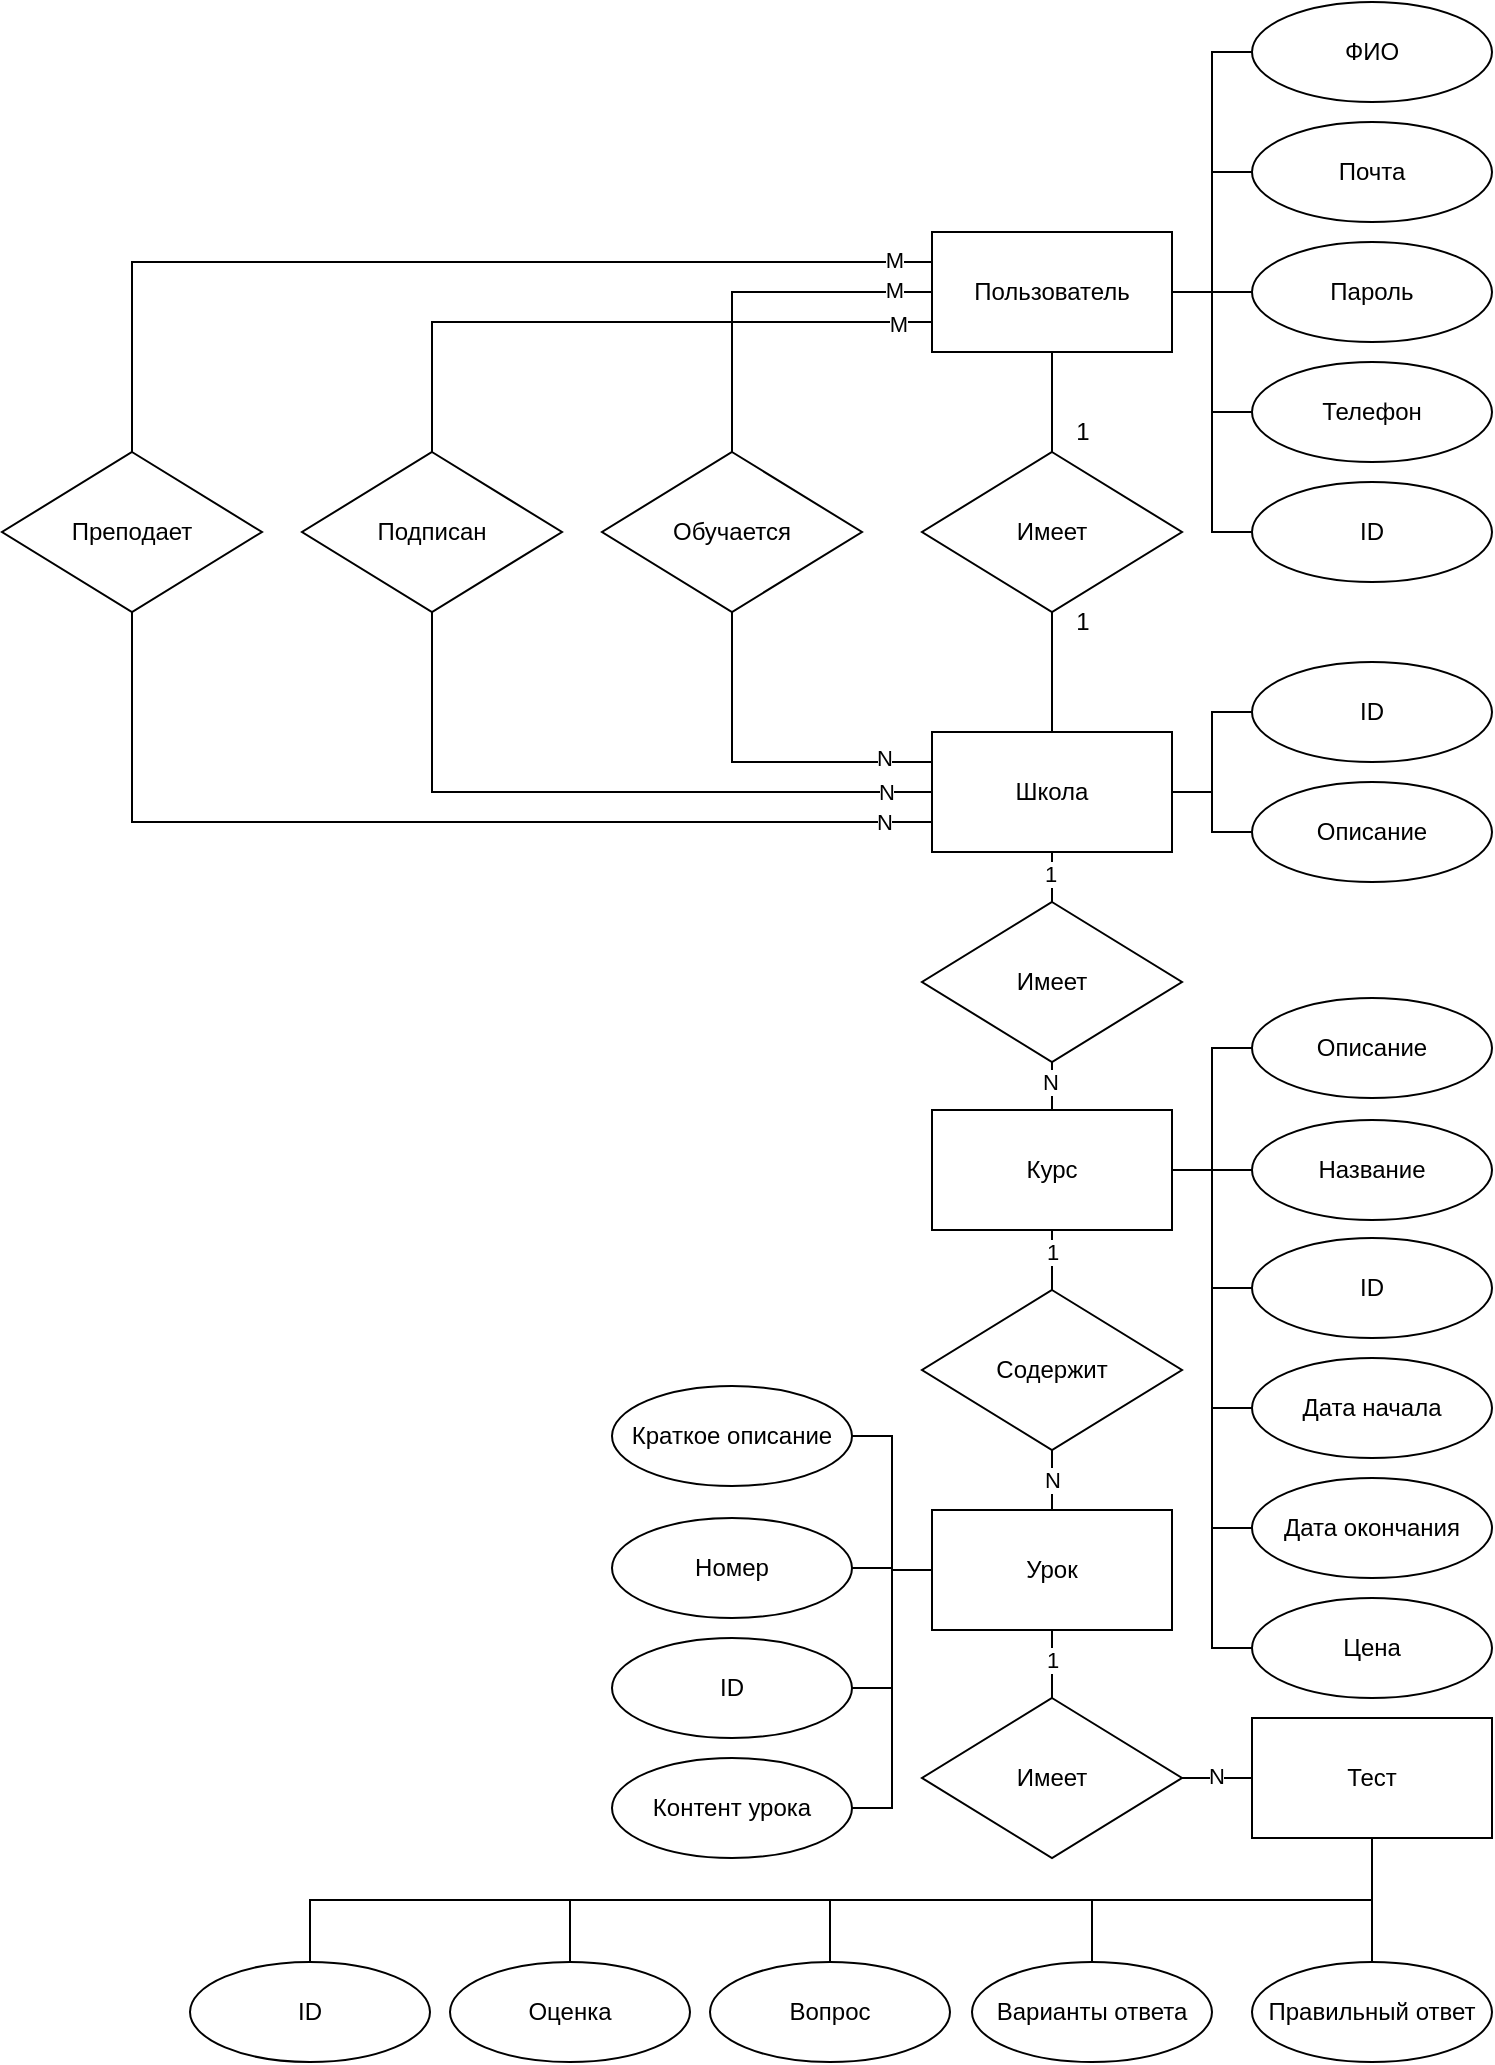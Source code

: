 <mxfile version="24.7.17">
  <diagram name="Page-1" id="x6YaAhDP7O0NWMj4q5g-">
    <mxGraphModel dx="938" dy="709" grid="1" gridSize="10" guides="1" tooltips="1" connect="1" arrows="1" fold="1" page="1" pageScale="1" pageWidth="827" pageHeight="1169" math="0" shadow="0">
      <root>
        <mxCell id="0" />
        <mxCell id="1" parent="0" />
        <mxCell id="wmuh265id5Z9wnBF3gp4-1" style="edgeStyle=orthogonalEdgeStyle;rounded=0;orthogonalLoop=1;jettySize=auto;html=1;exitX=1;exitY=0.5;exitDx=0;exitDy=0;entryX=0;entryY=0.5;entryDx=0;entryDy=0;endArrow=none;endFill=0;" parent="1" source="wmuh265id5Z9wnBF3gp4-7" target="wmuh265id5Z9wnBF3gp4-8" edge="1">
          <mxGeometry relative="1" as="geometry" />
        </mxCell>
        <mxCell id="wmuh265id5Z9wnBF3gp4-2" style="edgeStyle=orthogonalEdgeStyle;rounded=0;orthogonalLoop=1;jettySize=auto;html=1;exitX=1;exitY=0.5;exitDx=0;exitDy=0;entryX=0;entryY=0.5;entryDx=0;entryDy=0;endArrow=none;endFill=0;" parent="1" source="wmuh265id5Z9wnBF3gp4-7" target="wmuh265id5Z9wnBF3gp4-9" edge="1">
          <mxGeometry relative="1" as="geometry" />
        </mxCell>
        <mxCell id="wmuh265id5Z9wnBF3gp4-3" style="edgeStyle=orthogonalEdgeStyle;rounded=0;orthogonalLoop=1;jettySize=auto;html=1;exitX=1;exitY=0.5;exitDx=0;exitDy=0;entryX=0;entryY=0.5;entryDx=0;entryDy=0;endArrow=none;endFill=0;" parent="1" source="wmuh265id5Z9wnBF3gp4-7" target="wmuh265id5Z9wnBF3gp4-10" edge="1">
          <mxGeometry relative="1" as="geometry" />
        </mxCell>
        <mxCell id="wmuh265id5Z9wnBF3gp4-4" style="edgeStyle=orthogonalEdgeStyle;rounded=0;orthogonalLoop=1;jettySize=auto;html=1;exitX=1;exitY=0.5;exitDx=0;exitDy=0;entryX=0;entryY=0.5;entryDx=0;entryDy=0;endArrow=none;endFill=0;" parent="1" source="wmuh265id5Z9wnBF3gp4-7" target="wmuh265id5Z9wnBF3gp4-11" edge="1">
          <mxGeometry relative="1" as="geometry" />
        </mxCell>
        <mxCell id="wmuh265id5Z9wnBF3gp4-5" style="edgeStyle=orthogonalEdgeStyle;rounded=0;orthogonalLoop=1;jettySize=auto;html=1;exitX=1;exitY=0.5;exitDx=0;exitDy=0;entryX=0;entryY=0.5;entryDx=0;entryDy=0;endArrow=none;endFill=0;" parent="1" source="wmuh265id5Z9wnBF3gp4-7" target="wmuh265id5Z9wnBF3gp4-12" edge="1">
          <mxGeometry relative="1" as="geometry" />
        </mxCell>
        <mxCell id="wmuh265id5Z9wnBF3gp4-6" style="edgeStyle=orthogonalEdgeStyle;rounded=0;orthogonalLoop=1;jettySize=auto;html=1;exitX=0.5;exitY=1;exitDx=0;exitDy=0;entryX=0.5;entryY=0;entryDx=0;entryDy=0;endArrow=none;endFill=0;" parent="1" source="wmuh265id5Z9wnBF3gp4-7" target="wmuh265id5Z9wnBF3gp4-14" edge="1">
          <mxGeometry relative="1" as="geometry" />
        </mxCell>
        <mxCell id="wmuh265id5Z9wnBF3gp4-45" style="edgeStyle=orthogonalEdgeStyle;rounded=0;orthogonalLoop=1;jettySize=auto;html=1;exitX=0;exitY=0.75;exitDx=0;exitDy=0;entryX=0.5;entryY=0;entryDx=0;entryDy=0;endArrow=none;endFill=0;" parent="1" source="wmuh265id5Z9wnBF3gp4-7" target="wmuh265id5Z9wnBF3gp4-44" edge="1">
          <mxGeometry relative="1" as="geometry" />
        </mxCell>
        <mxCell id="wmuh265id5Z9wnBF3gp4-101" value="M" style="edgeLabel;html=1;align=center;verticalAlign=middle;resizable=0;points=[];" parent="wmuh265id5Z9wnBF3gp4-45" vertex="1" connectable="0">
          <mxGeometry x="-0.892" y="1" relative="1" as="geometry">
            <mxPoint as="offset" />
          </mxGeometry>
        </mxCell>
        <mxCell id="wmuh265id5Z9wnBF3gp4-77" style="edgeStyle=orthogonalEdgeStyle;rounded=0;orthogonalLoop=1;jettySize=auto;html=1;exitX=0;exitY=0.5;exitDx=0;exitDy=0;entryX=0.5;entryY=0;entryDx=0;entryDy=0;endArrow=none;endFill=0;" parent="1" source="wmuh265id5Z9wnBF3gp4-7" target="wmuh265id5Z9wnBF3gp4-24" edge="1">
          <mxGeometry relative="1" as="geometry" />
        </mxCell>
        <mxCell id="wmuh265id5Z9wnBF3gp4-99" value="M" style="edgeLabel;html=1;align=center;verticalAlign=middle;resizable=0;points=[];" parent="wmuh265id5Z9wnBF3gp4-77" vertex="1" connectable="0">
          <mxGeometry x="-0.789" y="-1" relative="1" as="geometry">
            <mxPoint as="offset" />
          </mxGeometry>
        </mxCell>
        <mxCell id="wmuh265id5Z9wnBF3gp4-80" style="edgeStyle=orthogonalEdgeStyle;rounded=0;orthogonalLoop=1;jettySize=auto;html=1;exitX=0;exitY=0.25;exitDx=0;exitDy=0;entryX=0.5;entryY=0;entryDx=0;entryDy=0;endArrow=none;endFill=0;" parent="1" source="wmuh265id5Z9wnBF3gp4-7" target="wmuh265id5Z9wnBF3gp4-79" edge="1">
          <mxGeometry relative="1" as="geometry" />
        </mxCell>
        <mxCell id="wmuh265id5Z9wnBF3gp4-102" value="M" style="edgeLabel;html=1;align=center;verticalAlign=middle;resizable=0;points=[];" parent="wmuh265id5Z9wnBF3gp4-80" vertex="1" connectable="0">
          <mxGeometry x="-0.923" y="-1" relative="1" as="geometry">
            <mxPoint as="offset" />
          </mxGeometry>
        </mxCell>
        <mxCell id="wmuh265id5Z9wnBF3gp4-7" value="Пользователь" style="rounded=0;whiteSpace=wrap;html=1;" parent="1" vertex="1">
          <mxGeometry x="471" y="205" width="120" height="60" as="geometry" />
        </mxCell>
        <mxCell id="wmuh265id5Z9wnBF3gp4-8" value="ФИО" style="ellipse;whiteSpace=wrap;html=1;" parent="1" vertex="1">
          <mxGeometry x="631" y="90" width="120" height="50" as="geometry" />
        </mxCell>
        <mxCell id="wmuh265id5Z9wnBF3gp4-9" value="Почта" style="ellipse;whiteSpace=wrap;html=1;" parent="1" vertex="1">
          <mxGeometry x="631" y="150" width="120" height="50" as="geometry" />
        </mxCell>
        <mxCell id="wmuh265id5Z9wnBF3gp4-10" value="Пароль" style="ellipse;whiteSpace=wrap;html=1;" parent="1" vertex="1">
          <mxGeometry x="631" y="210" width="120" height="50" as="geometry" />
        </mxCell>
        <mxCell id="wmuh265id5Z9wnBF3gp4-11" value="Телефон" style="ellipse;whiteSpace=wrap;html=1;" parent="1" vertex="1">
          <mxGeometry x="631" y="270" width="120" height="50" as="geometry" />
        </mxCell>
        <mxCell id="wmuh265id5Z9wnBF3gp4-12" value="ID&lt;br&gt;" style="ellipse;whiteSpace=wrap;html=1;" parent="1" vertex="1">
          <mxGeometry x="631" y="330" width="120" height="50" as="geometry" />
        </mxCell>
        <mxCell id="wmuh265id5Z9wnBF3gp4-13" style="edgeStyle=orthogonalEdgeStyle;rounded=0;orthogonalLoop=1;jettySize=auto;html=1;exitX=0.5;exitY=1;exitDx=0;exitDy=0;entryX=0.5;entryY=0;entryDx=0;entryDy=0;endArrow=none;endFill=0;" parent="1" source="wmuh265id5Z9wnBF3gp4-14" target="wmuh265id5Z9wnBF3gp4-16" edge="1">
          <mxGeometry relative="1" as="geometry" />
        </mxCell>
        <mxCell id="wmuh265id5Z9wnBF3gp4-14" value="Имеет" style="rhombus;whiteSpace=wrap;html=1;" parent="1" vertex="1">
          <mxGeometry x="466" y="315" width="130" height="80" as="geometry" />
        </mxCell>
        <mxCell id="wmuh265id5Z9wnBF3gp4-15" style="edgeStyle=orthogonalEdgeStyle;rounded=0;orthogonalLoop=1;jettySize=auto;html=1;exitX=1;exitY=0.5;exitDx=0;exitDy=0;entryX=0;entryY=0.5;entryDx=0;entryDy=0;endArrow=none;endFill=0;" parent="1" source="wmuh265id5Z9wnBF3gp4-16" target="wmuh265id5Z9wnBF3gp4-17" edge="1">
          <mxGeometry relative="1" as="geometry" />
        </mxCell>
        <mxCell id="wmuh265id5Z9wnBF3gp4-23" style="edgeStyle=orthogonalEdgeStyle;rounded=0;orthogonalLoop=1;jettySize=auto;html=1;exitX=1;exitY=0.5;exitDx=0;exitDy=0;entryX=0;entryY=0.5;entryDx=0;entryDy=0;endArrow=none;endFill=0;" parent="1" source="wmuh265id5Z9wnBF3gp4-16" target="wmuh265id5Z9wnBF3gp4-22" edge="1">
          <mxGeometry relative="1" as="geometry" />
        </mxCell>
        <mxCell id="wmuh265id5Z9wnBF3gp4-30" style="edgeStyle=orthogonalEdgeStyle;rounded=0;orthogonalLoop=1;jettySize=auto;html=1;exitX=0.5;exitY=1;exitDx=0;exitDy=0;entryX=0.5;entryY=0;entryDx=0;entryDy=0;endArrow=none;endFill=0;" parent="1" source="wmuh265id5Z9wnBF3gp4-16" target="wmuh265id5Z9wnBF3gp4-28" edge="1">
          <mxGeometry relative="1" as="geometry" />
        </mxCell>
        <mxCell id="wmuh265id5Z9wnBF3gp4-104" value="1" style="edgeLabel;html=1;align=center;verticalAlign=middle;resizable=0;points=[];" parent="wmuh265id5Z9wnBF3gp4-30" vertex="1" connectable="0">
          <mxGeometry x="-0.16" y="-1" relative="1" as="geometry">
            <mxPoint as="offset" />
          </mxGeometry>
        </mxCell>
        <mxCell id="wmuh265id5Z9wnBF3gp4-16" value="Школа" style="rounded=0;whiteSpace=wrap;html=1;" parent="1" vertex="1">
          <mxGeometry x="471" y="455" width="120" height="60" as="geometry" />
        </mxCell>
        <mxCell id="wmuh265id5Z9wnBF3gp4-17" value="ID&lt;br&gt;" style="ellipse;whiteSpace=wrap;html=1;" parent="1" vertex="1">
          <mxGeometry x="631" y="420" width="120" height="50" as="geometry" />
        </mxCell>
        <mxCell id="wmuh265id5Z9wnBF3gp4-18" value="1" style="text;html=1;align=center;verticalAlign=middle;resizable=0;points=[];autosize=1;strokeColor=none;fillColor=none;" parent="1" vertex="1">
          <mxGeometry x="531" y="290" width="30" height="30" as="geometry" />
        </mxCell>
        <mxCell id="wmuh265id5Z9wnBF3gp4-19" value="1" style="text;html=1;align=center;verticalAlign=middle;resizable=0;points=[];autosize=1;strokeColor=none;fillColor=none;" parent="1" vertex="1">
          <mxGeometry x="531" y="385" width="30" height="30" as="geometry" />
        </mxCell>
        <mxCell id="wmuh265id5Z9wnBF3gp4-22" value="Описание" style="ellipse;whiteSpace=wrap;html=1;" parent="1" vertex="1">
          <mxGeometry x="631" y="480" width="120" height="50" as="geometry" />
        </mxCell>
        <mxCell id="wmuh265id5Z9wnBF3gp4-82" style="edgeStyle=orthogonalEdgeStyle;rounded=0;orthogonalLoop=1;jettySize=auto;html=1;exitX=0.5;exitY=1;exitDx=0;exitDy=0;entryX=0;entryY=0.25;entryDx=0;entryDy=0;endArrow=none;endFill=0;" parent="1" source="wmuh265id5Z9wnBF3gp4-24" target="wmuh265id5Z9wnBF3gp4-16" edge="1">
          <mxGeometry relative="1" as="geometry" />
        </mxCell>
        <mxCell id="wmuh265id5Z9wnBF3gp4-98" value="N" style="edgeLabel;html=1;align=center;verticalAlign=middle;resizable=0;points=[];" parent="wmuh265id5Z9wnBF3gp4-82" vertex="1" connectable="0">
          <mxGeometry x="0.726" y="3" relative="1" as="geometry">
            <mxPoint y="1" as="offset" />
          </mxGeometry>
        </mxCell>
        <mxCell id="wmuh265id5Z9wnBF3gp4-24" value="Обучается" style="rhombus;whiteSpace=wrap;html=1;" parent="1" vertex="1">
          <mxGeometry x="306" y="315" width="130" height="80" as="geometry" />
        </mxCell>
        <mxCell id="wmuh265id5Z9wnBF3gp4-33" style="edgeStyle=orthogonalEdgeStyle;rounded=0;orthogonalLoop=1;jettySize=auto;html=1;exitX=0.5;exitY=1;exitDx=0;exitDy=0;entryX=0.5;entryY=0;entryDx=0;entryDy=0;endArrow=none;endFill=0;" parent="1" source="wmuh265id5Z9wnBF3gp4-27" target="wmuh265id5Z9wnBF3gp4-32" edge="1">
          <mxGeometry relative="1" as="geometry" />
        </mxCell>
        <mxCell id="wmuh265id5Z9wnBF3gp4-107" value="1" style="edgeLabel;html=1;align=center;verticalAlign=middle;resizable=0;points=[];" parent="wmuh265id5Z9wnBF3gp4-33" vertex="1" connectable="0">
          <mxGeometry x="-0.3" relative="1" as="geometry">
            <mxPoint as="offset" />
          </mxGeometry>
        </mxCell>
        <mxCell id="wmuh265id5Z9wnBF3gp4-52" style="edgeStyle=orthogonalEdgeStyle;rounded=0;orthogonalLoop=1;jettySize=auto;html=1;exitX=1;exitY=0.5;exitDx=0;exitDy=0;entryX=0;entryY=0.5;entryDx=0;entryDy=0;endArrow=none;endFill=0;" parent="1" source="wmuh265id5Z9wnBF3gp4-27" target="wmuh265id5Z9wnBF3gp4-47" edge="1">
          <mxGeometry relative="1" as="geometry" />
        </mxCell>
        <mxCell id="wmuh265id5Z9wnBF3gp4-53" style="edgeStyle=orthogonalEdgeStyle;rounded=0;orthogonalLoop=1;jettySize=auto;html=1;exitX=1;exitY=0.5;exitDx=0;exitDy=0;entryX=0;entryY=0.5;entryDx=0;entryDy=0;endArrow=none;endFill=0;" parent="1" source="wmuh265id5Z9wnBF3gp4-27" target="wmuh265id5Z9wnBF3gp4-48" edge="1">
          <mxGeometry relative="1" as="geometry" />
        </mxCell>
        <mxCell id="wmuh265id5Z9wnBF3gp4-54" style="edgeStyle=orthogonalEdgeStyle;rounded=0;orthogonalLoop=1;jettySize=auto;html=1;exitX=1;exitY=0.5;exitDx=0;exitDy=0;entryX=0;entryY=0.5;entryDx=0;entryDy=0;endArrow=none;endFill=0;" parent="1" source="wmuh265id5Z9wnBF3gp4-27" target="wmuh265id5Z9wnBF3gp4-49" edge="1">
          <mxGeometry relative="1" as="geometry" />
        </mxCell>
        <mxCell id="wmuh265id5Z9wnBF3gp4-55" style="edgeStyle=orthogonalEdgeStyle;rounded=0;orthogonalLoop=1;jettySize=auto;html=1;exitX=1;exitY=0.5;exitDx=0;exitDy=0;entryX=0;entryY=0.5;entryDx=0;entryDy=0;endArrow=none;endFill=0;" parent="1" source="wmuh265id5Z9wnBF3gp4-27" target="wmuh265id5Z9wnBF3gp4-50" edge="1">
          <mxGeometry relative="1" as="geometry" />
        </mxCell>
        <mxCell id="wmuh265id5Z9wnBF3gp4-56" style="edgeStyle=orthogonalEdgeStyle;rounded=0;orthogonalLoop=1;jettySize=auto;html=1;exitX=1;exitY=0.5;exitDx=0;exitDy=0;entryX=0;entryY=0.5;entryDx=0;entryDy=0;endArrow=none;endFill=0;" parent="1" source="wmuh265id5Z9wnBF3gp4-27" target="wmuh265id5Z9wnBF3gp4-51" edge="1">
          <mxGeometry relative="1" as="geometry" />
        </mxCell>
        <mxCell id="wmuh265id5Z9wnBF3gp4-120" style="edgeStyle=orthogonalEdgeStyle;rounded=0;orthogonalLoop=1;jettySize=auto;html=1;exitX=1;exitY=0.5;exitDx=0;exitDy=0;entryX=0;entryY=0.5;entryDx=0;entryDy=0;endArrow=none;endFill=0;" parent="1" source="wmuh265id5Z9wnBF3gp4-27" target="wmuh265id5Z9wnBF3gp4-119" edge="1">
          <mxGeometry relative="1" as="geometry" />
        </mxCell>
        <mxCell id="wmuh265id5Z9wnBF3gp4-27" value="Курс" style="rounded=0;whiteSpace=wrap;html=1;" parent="1" vertex="1">
          <mxGeometry x="471" y="644" width="120" height="60" as="geometry" />
        </mxCell>
        <mxCell id="wmuh265id5Z9wnBF3gp4-29" style="edgeStyle=orthogonalEdgeStyle;rounded=0;orthogonalLoop=1;jettySize=auto;html=1;exitX=0.5;exitY=1;exitDx=0;exitDy=0;entryX=0.5;entryY=0;entryDx=0;entryDy=0;endArrow=none;endFill=0;" parent="1" source="wmuh265id5Z9wnBF3gp4-28" target="wmuh265id5Z9wnBF3gp4-27" edge="1">
          <mxGeometry relative="1" as="geometry" />
        </mxCell>
        <mxCell id="wmuh265id5Z9wnBF3gp4-105" value="N" style="edgeLabel;html=1;align=center;verticalAlign=middle;resizable=0;points=[];" parent="wmuh265id5Z9wnBF3gp4-29" vertex="1" connectable="0">
          <mxGeometry x="-0.208" y="-1" relative="1" as="geometry">
            <mxPoint as="offset" />
          </mxGeometry>
        </mxCell>
        <mxCell id="wmuh265id5Z9wnBF3gp4-28" value="Имеет" style="rhombus;whiteSpace=wrap;html=1;" parent="1" vertex="1">
          <mxGeometry x="466" y="540" width="130" height="80" as="geometry" />
        </mxCell>
        <mxCell id="wmuh265id5Z9wnBF3gp4-61" style="edgeStyle=orthogonalEdgeStyle;rounded=0;orthogonalLoop=1;jettySize=auto;html=1;exitX=0;exitY=0.5;exitDx=0;exitDy=0;entryX=1;entryY=0.5;entryDx=0;entryDy=0;endArrow=none;endFill=0;" parent="1" source="wmuh265id5Z9wnBF3gp4-31" target="wmuh265id5Z9wnBF3gp4-57" edge="1">
          <mxGeometry relative="1" as="geometry" />
        </mxCell>
        <mxCell id="wmuh265id5Z9wnBF3gp4-62" style="edgeStyle=orthogonalEdgeStyle;rounded=0;orthogonalLoop=1;jettySize=auto;html=1;exitX=0;exitY=0.5;exitDx=0;exitDy=0;entryX=1;entryY=0.5;entryDx=0;entryDy=0;endArrow=none;endFill=0;" parent="1" source="wmuh265id5Z9wnBF3gp4-31" target="wmuh265id5Z9wnBF3gp4-58" edge="1">
          <mxGeometry relative="1" as="geometry" />
        </mxCell>
        <mxCell id="wmuh265id5Z9wnBF3gp4-64" style="edgeStyle=orthogonalEdgeStyle;rounded=0;orthogonalLoop=1;jettySize=auto;html=1;exitX=0;exitY=0.5;exitDx=0;exitDy=0;entryX=1;entryY=0.5;entryDx=0;entryDy=0;endArrow=none;endFill=0;" parent="1" source="wmuh265id5Z9wnBF3gp4-31" target="wmuh265id5Z9wnBF3gp4-59" edge="1">
          <mxGeometry relative="1" as="geometry" />
        </mxCell>
        <mxCell id="wmuh265id5Z9wnBF3gp4-65" style="edgeStyle=orthogonalEdgeStyle;rounded=0;orthogonalLoop=1;jettySize=auto;html=1;exitX=0;exitY=0.5;exitDx=0;exitDy=0;entryX=1;entryY=0.5;entryDx=0;entryDy=0;endArrow=none;endFill=0;" parent="1" source="wmuh265id5Z9wnBF3gp4-31" target="wmuh265id5Z9wnBF3gp4-60" edge="1">
          <mxGeometry relative="1" as="geometry" />
        </mxCell>
        <mxCell id="wmuh265id5Z9wnBF3gp4-117" style="edgeStyle=orthogonalEdgeStyle;rounded=0;orthogonalLoop=1;jettySize=auto;html=1;exitX=0.5;exitY=1;exitDx=0;exitDy=0;entryX=0.5;entryY=0;entryDx=0;entryDy=0;endArrow=none;endFill=0;" parent="1" source="wmuh265id5Z9wnBF3gp4-31" target="wmuh265id5Z9wnBF3gp4-115" edge="1">
          <mxGeometry relative="1" as="geometry" />
        </mxCell>
        <mxCell id="wmuh265id5Z9wnBF3gp4-132" value="1" style="edgeLabel;html=1;align=center;verticalAlign=middle;resizable=0;points=[];" parent="wmuh265id5Z9wnBF3gp4-117" vertex="1" connectable="0">
          <mxGeometry x="-0.155" y="1" relative="1" as="geometry">
            <mxPoint x="-1" as="offset" />
          </mxGeometry>
        </mxCell>
        <mxCell id="wmuh265id5Z9wnBF3gp4-31" value="Урок" style="rounded=0;whiteSpace=wrap;html=1;" parent="1" vertex="1">
          <mxGeometry x="471" y="844" width="120" height="60" as="geometry" />
        </mxCell>
        <mxCell id="wmuh265id5Z9wnBF3gp4-34" value="N" style="edgeStyle=orthogonalEdgeStyle;rounded=0;orthogonalLoop=1;jettySize=auto;html=1;exitX=0.5;exitY=1;exitDx=0;exitDy=0;entryX=0.5;entryY=0;entryDx=0;entryDy=0;endArrow=none;endFill=0;" parent="1" source="wmuh265id5Z9wnBF3gp4-32" target="wmuh265id5Z9wnBF3gp4-31" edge="1">
          <mxGeometry relative="1" as="geometry" />
        </mxCell>
        <mxCell id="wmuh265id5Z9wnBF3gp4-32" value="Содержит" style="rhombus;whiteSpace=wrap;html=1;" parent="1" vertex="1">
          <mxGeometry x="466" y="734" width="130" height="80" as="geometry" />
        </mxCell>
        <mxCell id="wmuh265id5Z9wnBF3gp4-83" style="edgeStyle=orthogonalEdgeStyle;rounded=0;orthogonalLoop=1;jettySize=auto;html=1;exitX=0.5;exitY=1;exitDx=0;exitDy=0;entryX=0;entryY=0.5;entryDx=0;entryDy=0;endArrow=none;endFill=0;" parent="1" source="wmuh265id5Z9wnBF3gp4-44" target="wmuh265id5Z9wnBF3gp4-16" edge="1">
          <mxGeometry relative="1" as="geometry" />
        </mxCell>
        <mxCell id="wmuh265id5Z9wnBF3gp4-100" value="N" style="edgeLabel;html=1;align=center;verticalAlign=middle;resizable=0;points=[];" parent="wmuh265id5Z9wnBF3gp4-83" vertex="1" connectable="0">
          <mxGeometry x="0.865" y="1" relative="1" as="geometry">
            <mxPoint y="1" as="offset" />
          </mxGeometry>
        </mxCell>
        <mxCell id="wmuh265id5Z9wnBF3gp4-44" value="Подписан" style="rhombus;whiteSpace=wrap;html=1;" parent="1" vertex="1">
          <mxGeometry x="156" y="315" width="130" height="80" as="geometry" />
        </mxCell>
        <mxCell id="wmuh265id5Z9wnBF3gp4-47" value="Описание" style="ellipse;whiteSpace=wrap;html=1;" parent="1" vertex="1">
          <mxGeometry x="631" y="588" width="120" height="50" as="geometry" />
        </mxCell>
        <mxCell id="wmuh265id5Z9wnBF3gp4-48" value="Название" style="ellipse;whiteSpace=wrap;html=1;" parent="1" vertex="1">
          <mxGeometry x="631" y="649" width="120" height="50" as="geometry" />
        </mxCell>
        <mxCell id="wmuh265id5Z9wnBF3gp4-49" value="ID" style="ellipse;whiteSpace=wrap;html=1;" parent="1" vertex="1">
          <mxGeometry x="631" y="708" width="120" height="50" as="geometry" />
        </mxCell>
        <mxCell id="wmuh265id5Z9wnBF3gp4-50" value="Дата начала" style="ellipse;whiteSpace=wrap;html=1;" parent="1" vertex="1">
          <mxGeometry x="631" y="768" width="120" height="50" as="geometry" />
        </mxCell>
        <mxCell id="wmuh265id5Z9wnBF3gp4-51" value="Дата окончания" style="ellipse;whiteSpace=wrap;html=1;" parent="1" vertex="1">
          <mxGeometry x="631" y="828" width="120" height="50" as="geometry" />
        </mxCell>
        <mxCell id="wmuh265id5Z9wnBF3gp4-57" value="Краткое описание" style="ellipse;whiteSpace=wrap;html=1;" parent="1" vertex="1">
          <mxGeometry x="311" y="782" width="120" height="50" as="geometry" />
        </mxCell>
        <mxCell id="wmuh265id5Z9wnBF3gp4-58" value="Номер" style="ellipse;whiteSpace=wrap;html=1;" parent="1" vertex="1">
          <mxGeometry x="311" y="848" width="120" height="50" as="geometry" />
        </mxCell>
        <mxCell id="wmuh265id5Z9wnBF3gp4-59" value="ID" style="ellipse;whiteSpace=wrap;html=1;" parent="1" vertex="1">
          <mxGeometry x="311" y="908" width="120" height="50" as="geometry" />
        </mxCell>
        <mxCell id="wmuh265id5Z9wnBF3gp4-60" value="Контент урока" style="ellipse;whiteSpace=wrap;html=1;" parent="1" vertex="1">
          <mxGeometry x="311" y="968" width="120" height="50" as="geometry" />
        </mxCell>
        <mxCell id="wmuh265id5Z9wnBF3gp4-84" style="edgeStyle=orthogonalEdgeStyle;rounded=0;orthogonalLoop=1;jettySize=auto;html=1;exitX=0.5;exitY=1;exitDx=0;exitDy=0;entryX=0;entryY=0.75;entryDx=0;entryDy=0;endArrow=none;endFill=0;" parent="1" source="wmuh265id5Z9wnBF3gp4-79" target="wmuh265id5Z9wnBF3gp4-16" edge="1">
          <mxGeometry relative="1" as="geometry" />
        </mxCell>
        <mxCell id="wmuh265id5Z9wnBF3gp4-103" value="N" style="edgeLabel;html=1;align=center;verticalAlign=middle;resizable=0;points=[];" parent="wmuh265id5Z9wnBF3gp4-84" vertex="1" connectable="0">
          <mxGeometry x="0.905" y="1" relative="1" as="geometry">
            <mxPoint y="1" as="offset" />
          </mxGeometry>
        </mxCell>
        <mxCell id="wmuh265id5Z9wnBF3gp4-79" value="Преподает" style="rhombus;whiteSpace=wrap;html=1;" parent="1" vertex="1">
          <mxGeometry x="6" y="315" width="130" height="80" as="geometry" />
        </mxCell>
        <mxCell id="wmuh265id5Z9wnBF3gp4-118" style="edgeStyle=orthogonalEdgeStyle;rounded=0;orthogonalLoop=1;jettySize=auto;html=1;exitX=1;exitY=0.5;exitDx=0;exitDy=0;entryX=0;entryY=0.5;entryDx=0;entryDy=0;endArrow=none;endFill=0;" parent="1" source="wmuh265id5Z9wnBF3gp4-115" target="wmuh265id5Z9wnBF3gp4-116" edge="1">
          <mxGeometry relative="1" as="geometry" />
        </mxCell>
        <mxCell id="wmuh265id5Z9wnBF3gp4-131" value="N" style="edgeLabel;html=1;align=center;verticalAlign=middle;resizable=0;points=[];" parent="wmuh265id5Z9wnBF3gp4-118" vertex="1" connectable="0">
          <mxGeometry x="-0.038" y="1" relative="1" as="geometry">
            <mxPoint as="offset" />
          </mxGeometry>
        </mxCell>
        <mxCell id="wmuh265id5Z9wnBF3gp4-115" value="Имеет" style="rhombus;whiteSpace=wrap;html=1;" parent="1" vertex="1">
          <mxGeometry x="466" y="938" width="130" height="80" as="geometry" />
        </mxCell>
        <mxCell id="wmuh265id5Z9wnBF3gp4-126" style="edgeStyle=orthogonalEdgeStyle;rounded=0;orthogonalLoop=1;jettySize=auto;html=1;exitX=0.5;exitY=1;exitDx=0;exitDy=0;entryX=0.5;entryY=0;entryDx=0;entryDy=0;endArrow=none;endFill=0;" parent="1" source="wmuh265id5Z9wnBF3gp4-116" target="wmuh265id5Z9wnBF3gp4-123" edge="1">
          <mxGeometry relative="1" as="geometry" />
        </mxCell>
        <mxCell id="wmuh265id5Z9wnBF3gp4-127" style="edgeStyle=orthogonalEdgeStyle;rounded=0;orthogonalLoop=1;jettySize=auto;html=1;exitX=0.5;exitY=1;exitDx=0;exitDy=0;entryX=0.5;entryY=0;entryDx=0;entryDy=0;endArrow=none;endFill=0;" parent="1" source="wmuh265id5Z9wnBF3gp4-116" target="wmuh265id5Z9wnBF3gp4-122" edge="1">
          <mxGeometry relative="1" as="geometry" />
        </mxCell>
        <mxCell id="wmuh265id5Z9wnBF3gp4-128" style="edgeStyle=orthogonalEdgeStyle;rounded=0;orthogonalLoop=1;jettySize=auto;html=1;exitX=0.5;exitY=1;exitDx=0;exitDy=0;entryX=0.5;entryY=0;entryDx=0;entryDy=0;endArrow=none;endFill=0;" parent="1" source="wmuh265id5Z9wnBF3gp4-116" target="wmuh265id5Z9wnBF3gp4-121" edge="1">
          <mxGeometry relative="1" as="geometry" />
        </mxCell>
        <mxCell id="wmuh265id5Z9wnBF3gp4-129" style="edgeStyle=orthogonalEdgeStyle;rounded=0;orthogonalLoop=1;jettySize=auto;html=1;exitX=0.5;exitY=1;exitDx=0;exitDy=0;entryX=0.5;entryY=0;entryDx=0;entryDy=0;endArrow=none;endFill=0;" parent="1" source="wmuh265id5Z9wnBF3gp4-116" target="wmuh265id5Z9wnBF3gp4-124" edge="1">
          <mxGeometry relative="1" as="geometry" />
        </mxCell>
        <mxCell id="wmuh265id5Z9wnBF3gp4-130" style="edgeStyle=orthogonalEdgeStyle;rounded=0;orthogonalLoop=1;jettySize=auto;html=1;exitX=0.5;exitY=1;exitDx=0;exitDy=0;entryX=0.5;entryY=0;entryDx=0;entryDy=0;endArrow=none;endFill=0;" parent="1" source="wmuh265id5Z9wnBF3gp4-116" target="wmuh265id5Z9wnBF3gp4-125" edge="1">
          <mxGeometry relative="1" as="geometry" />
        </mxCell>
        <mxCell id="wmuh265id5Z9wnBF3gp4-116" value="Тест" style="rounded=0;whiteSpace=wrap;html=1;" parent="1" vertex="1">
          <mxGeometry x="631" y="948" width="120" height="60" as="geometry" />
        </mxCell>
        <mxCell id="wmuh265id5Z9wnBF3gp4-119" value="Цена" style="ellipse;whiteSpace=wrap;html=1;" parent="1" vertex="1">
          <mxGeometry x="631" y="888" width="120" height="50" as="geometry" />
        </mxCell>
        <mxCell id="wmuh265id5Z9wnBF3gp4-121" value="Вопрос" style="ellipse;whiteSpace=wrap;html=1;" parent="1" vertex="1">
          <mxGeometry x="360" y="1070" width="120" height="50" as="geometry" />
        </mxCell>
        <mxCell id="wmuh265id5Z9wnBF3gp4-122" value="Варианты ответа" style="ellipse;whiteSpace=wrap;html=1;" parent="1" vertex="1">
          <mxGeometry x="491" y="1070" width="120" height="50" as="geometry" />
        </mxCell>
        <mxCell id="wmuh265id5Z9wnBF3gp4-123" value="Правильный ответ" style="ellipse;whiteSpace=wrap;html=1;" parent="1" vertex="1">
          <mxGeometry x="631" y="1070" width="120" height="50" as="geometry" />
        </mxCell>
        <mxCell id="wmuh265id5Z9wnBF3gp4-124" value="Оценка" style="ellipse;whiteSpace=wrap;html=1;" parent="1" vertex="1">
          <mxGeometry x="230" y="1070" width="120" height="50" as="geometry" />
        </mxCell>
        <mxCell id="wmuh265id5Z9wnBF3gp4-125" value="ID" style="ellipse;whiteSpace=wrap;html=1;" parent="1" vertex="1">
          <mxGeometry x="100" y="1070" width="120" height="50" as="geometry" />
        </mxCell>
      </root>
    </mxGraphModel>
  </diagram>
</mxfile>

